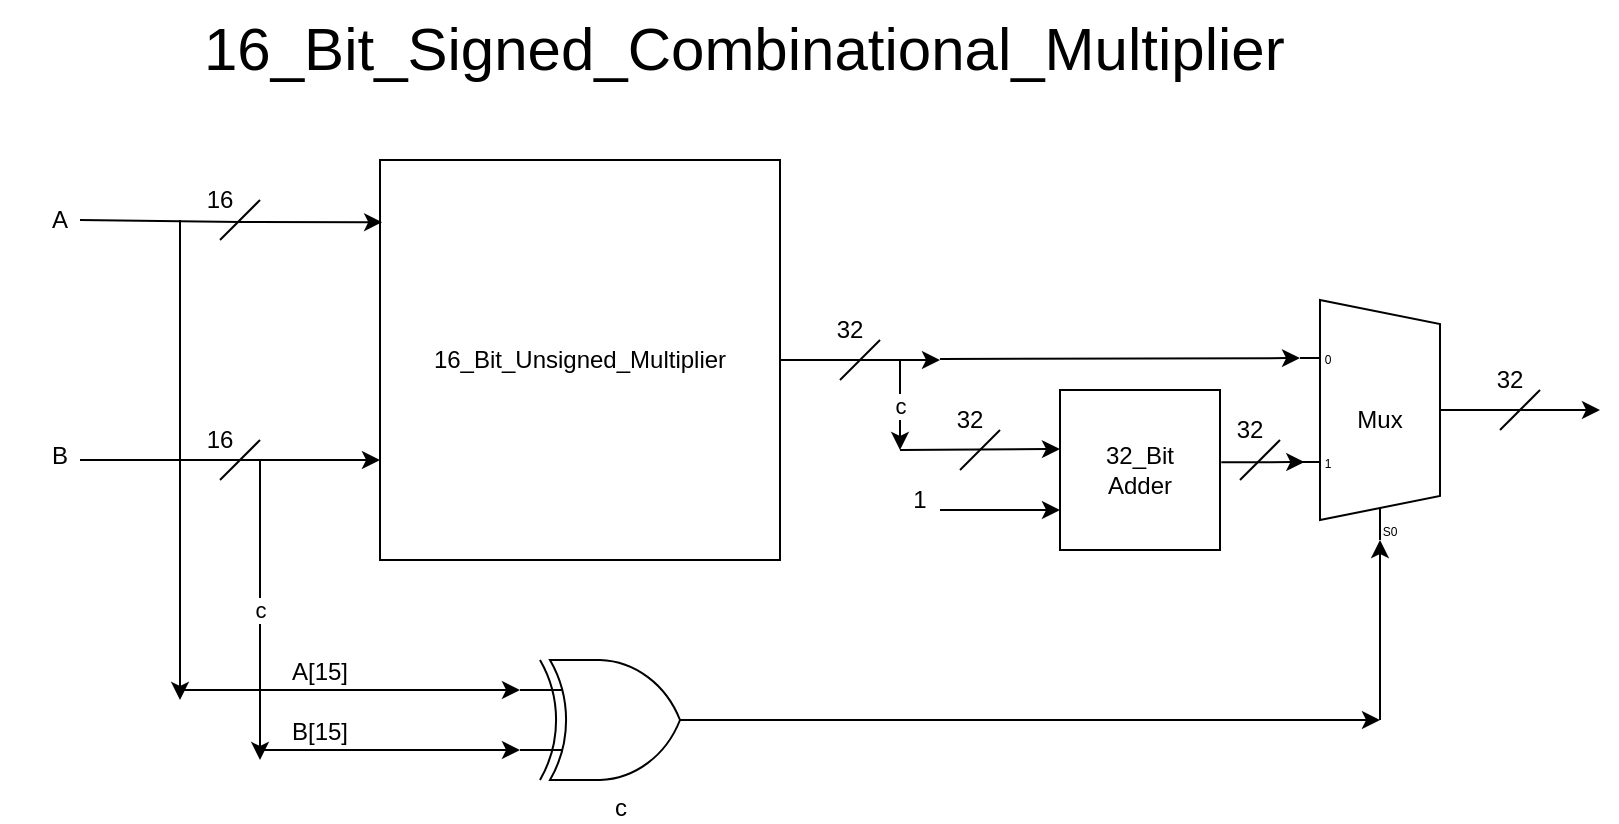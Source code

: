 <mxfile version="24.7.3" type="github">
  <diagram name="Page-1" id="oD3bbeozOGptEu1nKLs6">
    <mxGraphModel dx="876" dy="506" grid="1" gridSize="10" guides="1" tooltips="1" connect="1" arrows="1" fold="1" page="1" pageScale="1" pageWidth="827" pageHeight="1169" math="0" shadow="0">
      <root>
        <mxCell id="0" />
        <mxCell id="1" parent="0" />
        <mxCell id="ogzNA6DxqtYgM_odpDpJ-1" style="edgeStyle=none;rounded=0;orthogonalLoop=1;jettySize=auto;html=1;exitX=1;exitY=0.5;exitDx=0;exitDy=0;exitPerimeter=0;" edge="1" parent="1" source="ogzNA6DxqtYgM_odpDpJ-2">
          <mxGeometry relative="1" as="geometry">
            <mxPoint x="720" y="410" as="targetPoint" />
          </mxGeometry>
        </mxCell>
        <mxCell id="ogzNA6DxqtYgM_odpDpJ-2" value="c" style="verticalLabelPosition=bottom;shadow=0;dashed=0;align=center;html=1;verticalAlign=top;shape=mxgraph.electrical.logic_gates.logic_gate;operation=xor;" vertex="1" parent="1">
          <mxGeometry x="290" y="380" width="100" height="60" as="geometry" />
        </mxCell>
        <mxCell id="ogzNA6DxqtYgM_odpDpJ-3" style="edgeStyle=none;rounded=0;orthogonalLoop=1;jettySize=auto;html=1;exitX=1;exitY=0.5;exitDx=0;exitDy=-5;exitPerimeter=0;" edge="1" parent="1" source="ogzNA6DxqtYgM_odpDpJ-4">
          <mxGeometry relative="1" as="geometry">
            <mxPoint x="830" y="255" as="targetPoint" />
          </mxGeometry>
        </mxCell>
        <mxCell id="ogzNA6DxqtYgM_odpDpJ-4" value="Mux" style="shadow=0;dashed=0;align=center;html=1;strokeWidth=1;shape=mxgraph.electrical.abstract.mux2;whiteSpace=wrap;" vertex="1" parent="1">
          <mxGeometry x="680" y="200" width="80" height="120" as="geometry" />
        </mxCell>
        <mxCell id="ogzNA6DxqtYgM_odpDpJ-5" value="&lt;div&gt;32_Bit&lt;/div&gt;Adder" style="whiteSpace=wrap;html=1;aspect=fixed;" vertex="1" parent="1">
          <mxGeometry x="560" y="245" width="80" height="80" as="geometry" />
        </mxCell>
        <mxCell id="ogzNA6DxqtYgM_odpDpJ-6" style="edgeStyle=none;rounded=0;orthogonalLoop=1;jettySize=auto;html=1;" edge="1" parent="1">
          <mxGeometry relative="1" as="geometry">
            <mxPoint x="500" y="230" as="targetPoint" />
            <mxPoint x="420" y="230" as="sourcePoint" />
          </mxGeometry>
        </mxCell>
        <mxCell id="ogzNA6DxqtYgM_odpDpJ-7" value="16_Bit_Unsigned_Multiplier" style="whiteSpace=wrap;html=1;aspect=fixed;strokeWidth=1;perimeterSpacing=8;" vertex="1" parent="1">
          <mxGeometry x="220" y="130" width="200" height="200" as="geometry" />
        </mxCell>
        <mxCell id="ogzNA6DxqtYgM_odpDpJ-8" value="" style="edgeStyle=none;orthogonalLoop=1;jettySize=auto;html=1;rounded=0;entryX=0.042;entryY=0.181;entryDx=0;entryDy=0;entryPerimeter=0;" edge="1" parent="1" target="ogzNA6DxqtYgM_odpDpJ-7">
          <mxGeometry width="80" relative="1" as="geometry">
            <mxPoint x="70" y="160" as="sourcePoint" />
            <mxPoint x="150" y="160" as="targetPoint" />
            <Array as="points">
              <mxPoint x="150" y="161" />
            </Array>
          </mxGeometry>
        </mxCell>
        <mxCell id="ogzNA6DxqtYgM_odpDpJ-9" value="" style="edgeStyle=none;orthogonalLoop=1;jettySize=auto;html=1;rounded=0;" edge="1" parent="1">
          <mxGeometry width="80" relative="1" as="geometry">
            <mxPoint x="70" y="280" as="sourcePoint" />
            <mxPoint x="220" y="280" as="targetPoint" />
            <Array as="points" />
          </mxGeometry>
        </mxCell>
        <mxCell id="ogzNA6DxqtYgM_odpDpJ-10" value="" style="endArrow=none;html=1;rounded=0;" edge="1" parent="1">
          <mxGeometry width="50" height="50" relative="1" as="geometry">
            <mxPoint x="200" y="230" as="sourcePoint" />
            <mxPoint x="200" y="230" as="targetPoint" />
          </mxGeometry>
        </mxCell>
        <mxCell id="ogzNA6DxqtYgM_odpDpJ-11" value="" style="edgeStyle=none;orthogonalLoop=1;jettySize=auto;html=1;rounded=0;" edge="1" parent="1">
          <mxGeometry width="80" relative="1" as="geometry">
            <mxPoint x="120" y="160" as="sourcePoint" />
            <mxPoint x="120" y="400" as="targetPoint" />
            <Array as="points" />
          </mxGeometry>
        </mxCell>
        <mxCell id="ogzNA6DxqtYgM_odpDpJ-12" value="" style="endArrow=classic;html=1;rounded=0;entryX=0;entryY=0.25;entryDx=0;entryDy=0;entryPerimeter=0;" edge="1" parent="1">
          <mxGeometry width="50" height="50" relative="1" as="geometry">
            <mxPoint x="160" y="425" as="sourcePoint" />
            <mxPoint x="290" y="425" as="targetPoint" />
          </mxGeometry>
        </mxCell>
        <mxCell id="ogzNA6DxqtYgM_odpDpJ-13" value="c" style="edgeStyle=none;orthogonalLoop=1;jettySize=auto;html=1;rounded=0;" edge="1" parent="1">
          <mxGeometry width="80" relative="1" as="geometry">
            <mxPoint x="160" y="280" as="sourcePoint" />
            <mxPoint x="160" y="430" as="targetPoint" />
            <Array as="points" />
          </mxGeometry>
        </mxCell>
        <mxCell id="ogzNA6DxqtYgM_odpDpJ-14" value="c" style="edgeStyle=none;orthogonalLoop=1;jettySize=auto;html=1;rounded=0;" edge="1" parent="1">
          <mxGeometry width="80" relative="1" as="geometry">
            <mxPoint x="480" y="230" as="sourcePoint" />
            <mxPoint x="480" y="275" as="targetPoint" />
            <Array as="points" />
          </mxGeometry>
        </mxCell>
        <mxCell id="ogzNA6DxqtYgM_odpDpJ-15" value="" style="endArrow=classic;html=1;rounded=0;entryX=0;entryY=0.25;entryDx=0;entryDy=0;entryPerimeter=0;" edge="1" parent="1" target="ogzNA6DxqtYgM_odpDpJ-2">
          <mxGeometry width="50" height="50" relative="1" as="geometry">
            <mxPoint x="120" y="395" as="sourcePoint" />
            <mxPoint x="280" y="390" as="targetPoint" />
          </mxGeometry>
        </mxCell>
        <mxCell id="ogzNA6DxqtYgM_odpDpJ-16" value="" style="endArrow=classic;html=1;rounded=0;entryX=0;entryY=0.25;entryDx=0;entryDy=0;entryPerimeter=0;" edge="1" parent="1">
          <mxGeometry width="50" height="50" relative="1" as="geometry">
            <mxPoint x="480" y="275" as="sourcePoint" />
            <mxPoint x="560" y="274.5" as="targetPoint" />
          </mxGeometry>
        </mxCell>
        <mxCell id="ogzNA6DxqtYgM_odpDpJ-17" value="" style="endArrow=classic;html=1;rounded=0;entryX=0;entryY=0.25;entryDx=0;entryDy=0;entryPerimeter=0;" edge="1" parent="1">
          <mxGeometry width="50" height="50" relative="1" as="geometry">
            <mxPoint x="500" y="305" as="sourcePoint" />
            <mxPoint x="560" y="305" as="targetPoint" />
          </mxGeometry>
        </mxCell>
        <mxCell id="ogzNA6DxqtYgM_odpDpJ-18" value="1" style="text;html=1;align=center;verticalAlign=middle;whiteSpace=wrap;rounded=0;" vertex="1" parent="1">
          <mxGeometry x="460" y="285" width="60" height="30" as="geometry" />
        </mxCell>
        <mxCell id="ogzNA6DxqtYgM_odpDpJ-19" value="" style="endArrow=classic;html=1;rounded=0;entryX=0;entryY=0.217;entryDx=0;entryDy=3;entryPerimeter=0;" edge="1" parent="1" target="ogzNA6DxqtYgM_odpDpJ-4">
          <mxGeometry width="50" height="50" relative="1" as="geometry">
            <mxPoint x="500" y="229.5" as="sourcePoint" />
            <mxPoint x="670" y="229.5" as="targetPoint" />
          </mxGeometry>
        </mxCell>
        <mxCell id="ogzNA6DxqtYgM_odpDpJ-20" value="" style="endArrow=classic;html=1;rounded=0;exitX=1.008;exitY=0.452;exitDx=0;exitDy=0;exitPerimeter=0;entryX=0.027;entryY=0.675;entryDx=0;entryDy=0;entryPerimeter=0;" edge="1" parent="1" target="ogzNA6DxqtYgM_odpDpJ-4" source="ogzNA6DxqtYgM_odpDpJ-5">
          <mxGeometry width="50" height="50" relative="1" as="geometry">
            <mxPoint x="640" y="279" as="sourcePoint" />
            <mxPoint x="680" y="281" as="targetPoint" />
          </mxGeometry>
        </mxCell>
        <mxCell id="ogzNA6DxqtYgM_odpDpJ-21" value="" style="edgeStyle=none;orthogonalLoop=1;jettySize=auto;html=1;rounded=0;entryX=0.375;entryY=1;entryDx=10;entryDy=0;entryPerimeter=0;" edge="1" parent="1" target="ogzNA6DxqtYgM_odpDpJ-4">
          <mxGeometry width="80" relative="1" as="geometry">
            <mxPoint x="720" y="410" as="sourcePoint" />
            <mxPoint x="720" y="330" as="targetPoint" />
            <Array as="points" />
          </mxGeometry>
        </mxCell>
        <mxCell id="ogzNA6DxqtYgM_odpDpJ-22" value="&lt;font style=&quot;font-size: 30px;&quot;&gt;16_Bit_Signed_Combinational_Multiplier&lt;/font&gt;" style="text;html=1;whiteSpace=wrap;overflow=hidden;rounded=0;" vertex="1" parent="1">
          <mxGeometry x="130" y="50" width="560" height="130" as="geometry" />
        </mxCell>
        <mxCell id="ogzNA6DxqtYgM_odpDpJ-24" value="" style="endArrow=none;html=1;rounded=0;" edge="1" parent="1">
          <mxGeometry width="50" height="50" relative="1" as="geometry">
            <mxPoint x="140" y="170" as="sourcePoint" />
            <mxPoint x="160" y="150" as="targetPoint" />
          </mxGeometry>
        </mxCell>
        <mxCell id="ogzNA6DxqtYgM_odpDpJ-25" value="" style="endArrow=none;html=1;rounded=0;" edge="1" parent="1">
          <mxGeometry width="50" height="50" relative="1" as="geometry">
            <mxPoint x="140" y="290" as="sourcePoint" />
            <mxPoint x="160" y="270" as="targetPoint" />
          </mxGeometry>
        </mxCell>
        <mxCell id="ogzNA6DxqtYgM_odpDpJ-26" value="16" style="text;html=1;align=center;verticalAlign=middle;whiteSpace=wrap;rounded=0;" vertex="1" parent="1">
          <mxGeometry x="110" y="140" width="60" height="20" as="geometry" />
        </mxCell>
        <mxCell id="ogzNA6DxqtYgM_odpDpJ-27" value="16" style="text;html=1;align=center;verticalAlign=middle;whiteSpace=wrap;rounded=0;" vertex="1" parent="1">
          <mxGeometry x="110" y="260" width="60" height="20" as="geometry" />
        </mxCell>
        <mxCell id="ogzNA6DxqtYgM_odpDpJ-28" value="A" style="text;html=1;align=center;verticalAlign=middle;whiteSpace=wrap;rounded=0;" vertex="1" parent="1">
          <mxGeometry x="30" y="150" width="60" height="20" as="geometry" />
        </mxCell>
        <mxCell id="ogzNA6DxqtYgM_odpDpJ-29" value="B" style="text;html=1;align=center;verticalAlign=middle;whiteSpace=wrap;rounded=0;" vertex="1" parent="1">
          <mxGeometry x="30" y="265" width="60" height="25" as="geometry" />
        </mxCell>
        <mxCell id="ogzNA6DxqtYgM_odpDpJ-30" value="B[15]" style="text;html=1;align=center;verticalAlign=middle;whiteSpace=wrap;rounded=0;" vertex="1" parent="1">
          <mxGeometry x="160" y="410" width="60" height="12.5" as="geometry" />
        </mxCell>
        <mxCell id="ogzNA6DxqtYgM_odpDpJ-31" value="A[15]" style="text;html=1;align=center;verticalAlign=middle;whiteSpace=wrap;rounded=0;" vertex="1" parent="1">
          <mxGeometry x="160" y="380" width="60" height="12.5" as="geometry" />
        </mxCell>
        <mxCell id="ogzNA6DxqtYgM_odpDpJ-32" value="" style="endArrow=none;html=1;rounded=0;" edge="1" parent="1">
          <mxGeometry width="50" height="50" relative="1" as="geometry">
            <mxPoint x="450" y="240" as="sourcePoint" />
            <mxPoint x="470" y="220" as="targetPoint" />
          </mxGeometry>
        </mxCell>
        <mxCell id="ogzNA6DxqtYgM_odpDpJ-33" value="32" style="text;html=1;align=center;verticalAlign=middle;whiteSpace=wrap;rounded=0;" vertex="1" parent="1">
          <mxGeometry x="430" y="200" width="50" height="30" as="geometry" />
        </mxCell>
        <mxCell id="ogzNA6DxqtYgM_odpDpJ-34" value="" style="endArrow=none;html=1;rounded=0;" edge="1" parent="1">
          <mxGeometry width="50" height="50" relative="1" as="geometry">
            <mxPoint x="510" y="285" as="sourcePoint" />
            <mxPoint x="530" y="265" as="targetPoint" />
          </mxGeometry>
        </mxCell>
        <mxCell id="ogzNA6DxqtYgM_odpDpJ-35" value="32" style="text;html=1;align=center;verticalAlign=middle;whiteSpace=wrap;rounded=0;" vertex="1" parent="1">
          <mxGeometry x="490" y="245" width="50" height="30" as="geometry" />
        </mxCell>
        <mxCell id="ogzNA6DxqtYgM_odpDpJ-36" value="" style="endArrow=none;html=1;rounded=0;" edge="1" parent="1">
          <mxGeometry width="50" height="50" relative="1" as="geometry">
            <mxPoint x="780" y="265" as="sourcePoint" />
            <mxPoint x="800" y="245" as="targetPoint" />
          </mxGeometry>
        </mxCell>
        <mxCell id="ogzNA6DxqtYgM_odpDpJ-37" value="32" style="text;html=1;align=center;verticalAlign=middle;whiteSpace=wrap;rounded=0;" vertex="1" parent="1">
          <mxGeometry x="760" y="225" width="50" height="30" as="geometry" />
        </mxCell>
        <mxCell id="ogzNA6DxqtYgM_odpDpJ-43" value="" style="endArrow=none;html=1;rounded=0;" edge="1" parent="1">
          <mxGeometry width="50" height="50" relative="1" as="geometry">
            <mxPoint x="650" y="290" as="sourcePoint" />
            <mxPoint x="670" y="270" as="targetPoint" />
          </mxGeometry>
        </mxCell>
        <mxCell id="ogzNA6DxqtYgM_odpDpJ-44" value="32" style="text;html=1;align=center;verticalAlign=middle;whiteSpace=wrap;rounded=0;" vertex="1" parent="1">
          <mxGeometry x="630" y="250" width="50" height="30" as="geometry" />
        </mxCell>
      </root>
    </mxGraphModel>
  </diagram>
</mxfile>

